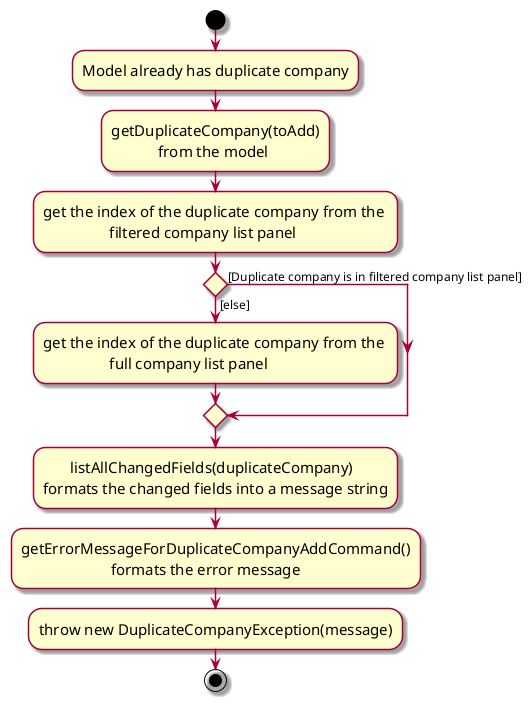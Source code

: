 @startuml
skin rose
skinparam ActivityFontSize 15
skinparam ArrowFontSize 12
start
:Model already has duplicate company;

'Since the beta syntax does not support placing the condition outside the
'diamond we place it as the true branch instead.

:getDuplicateCompany(toAdd)\n            from the model;
:get the index of the duplicate company from the \n                 filtered company list panel;
if () then ([else])
    :get the index of the duplicate company from the \n                 full company list panel;
else ([Duplicate company is in filtered company list panel])
    endif

:       listAllChangedFields(duplicateCompany)\nformats the changed fields into a message string;
:getErrorMessageForDuplicateCompanyAddCommand()\n                       formats the error message;
:throw new DuplicateCompanyException(message);
stop
@enduml
